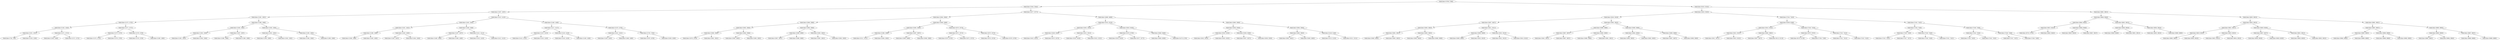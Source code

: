 digraph G{
1404956134 [label="Node{data=[5799, 5799]}"]
1404956134 -> 405535783
405535783 [label="Node{data=[2044, 2044]}"]
405535783 -> 882570734
882570734 [label="Node{data=[1397, 1397]}"]
882570734 -> 783190698
783190698 [label="Node{data=[1381, 1381]}"]
783190698 -> 306217028
306217028 [label="Node{data=[1373, 1373]}"]
306217028 -> 1431145711
1431145711 [label="Node{data=[1345, 1345]}"]
1431145711 -> 907748909
907748909 [label="Node{data=[1031, 1031]}"]
907748909 -> 1824133534
1824133534 [label="Node{data=[759, 759]}"]
907748909 -> 2062479085
2062479085 [label="Node{data=[1328, 1328]}"]
1431145711 -> 1132277675
1132277675 [label="Node{data=[1371, 1371]}"]
1132277675 -> 741884839
741884839 [label="Node{data=[1349, 1349]}"]
1132277675 -> 271749471
271749471 [label="Node{data=[1372, 1372]}"]
306217028 -> 489065522
489065522 [label="Node{data=[1377, 1377]}"]
489065522 -> 931981386
931981386 [label="Node{data=[1375, 1375]}"]
931981386 -> 1497870439
1497870439 [label="Node{data=[1374, 1374]}"]
931981386 -> 1568373369
1568373369 [label="Node{data=[1376, 1376]}"]
489065522 -> 1955932920
1955932920 [label="Node{data=[1379, 1379]}"]
1955932920 -> 604717720
604717720 [label="Node{data=[1378, 1378]}"]
1955932920 -> 1076566774
1076566774 [label="Node{data=[1380, 1380]}"]
783190698 -> 1174734904
1174734904 [label="Node{data=[1389, 1389]}"]
1174734904 -> 463091946
463091946 [label="Node{data=[1385, 1385]}"]
463091946 -> 1702606467
1702606467 [label="Node{data=[1383, 1383]}"]
1702606467 -> 2107632752
2107632752 [label="Node{data=[1382, 1382]}"]
1702606467 -> 322268979
322268979 [label="Node{data=[1384, 1384]}"]
463091946 -> 1495419095
1495419095 [label="Node{data=[1387, 1387]}"]
1495419095 -> 1632973534
1632973534 [label="Node{data=[1386, 1386]}"]
1495419095 -> 1663807208
1663807208 [label="Node{data=[1388, 1388]}"]
1174734904 -> 1532954953
1532954953 [label="Node{data=[1393, 1393]}"]
1532954953 -> 284198405
284198405 [label="Node{data=[1391, 1391]}"]
284198405 -> 1492878599
1492878599 [label="Node{data=[1390, 1390]}"]
284198405 -> 1712925726
1712925726 [label="Node{data=[1392, 1392]}"]
1532954953 -> 1160738005
1160738005 [label="Node{data=[1395, 1395]}"]
1160738005 -> 1367020251
1367020251 [label="Node{data=[1394, 1394]}"]
1160738005 -> 1437361742
1437361742 [label="Node{data=[1396, 1396]}"]
882570734 -> 2054871353
2054871353 [label="Node{data=[1413, 1413]}"]
2054871353 -> 1154319231
1154319231 [label="Node{data=[1405, 1405]}"]
1154319231 -> 1294576887
1294576887 [label="Node{data=[1401, 1401]}"]
1294576887 -> 2063674634
2063674634 [label="Node{data=[1399, 1399]}"]
2063674634 -> 1461620802
1461620802 [label="Node{data=[1398, 1398]}"]
2063674634 -> 2145400741
2145400741 [label="Node{data=[1400, 1400]}"]
1294576887 -> 2142134970
2142134970 [label="Node{data=[1403, 1403]}"]
2142134970 -> 221608248
221608248 [label="Node{data=[1402, 1402]}"]
2142134970 -> 772437084
772437084 [label="Node{data=[1404, 1404]}"]
1154319231 -> 1344877351
1344877351 [label="Node{data=[1409, 1409]}"]
1344877351 -> 1553870890
1553870890 [label="Node{data=[1407, 1407]}"]
1553870890 -> 2051309112
2051309112 [label="Node{data=[1406, 1406]}"]
1553870890 -> 126963128
126963128 [label="Node{data=[1408, 1408]}"]
1344877351 -> 507049574
507049574 [label="Node{data=[1411, 1411]}"]
507049574 -> 864717547
864717547 [label="Node{data=[1410, 1410]}"]
507049574 -> 1785108252
1785108252 [label="Node{data=[1412, 1412]}"]
2054871353 -> 1729624933
1729624933 [label="Node{data=[1449, 1449]}"]
1729624933 -> 1044757031
1044757031 [label="Node{data=[1417, 1417]}"]
1044757031 -> 1501536982
1501536982 [label="Node{data=[1415, 1415]}"]
1501536982 -> 125763730
125763730 [label="Node{data=[1414, 1414]}"]
1501536982 -> 1600851915
1600851915 [label="Node{data=[1416, 1416]}"]
1044757031 -> 1282151043
1282151043 [label="Node{data=[1419, 1419]}"]
1282151043 -> 1755410634
1755410634 [label="Node{data=[1418, 1418]}"]
1282151043 -> 396728028
396728028 [label="Node{data=[1436, 1436]}"]
1729624933 -> 280483508
280483508 [label="Node{data=[1470, 1470]}"]
280483508 -> 1021519403
1021519403 [label="Node{data=[1451, 1451]}"]
1021519403 -> 1604793949
1604793949 [label="Node{data=[1450, 1450]}"]
1021519403 -> 1687111683
1687111683 [label="Node{data=[1469, 1469]}"]
280483508 -> 1243816016
1243816016 [label="Node{data=[1705, 1705]}"]
1243816016 -> 1867810113
1867810113 [label="Node{data=[1679, 1679]}"]
1243816016 -> 161960744
161960744 [label="Node{data=[2038, 2038]}"]
405535783 -> 402050383
402050383 [label="Node{data=[3377, 3377]}"]
402050383 -> 1149525569
1149525569 [label="Node{data=[2094, 2094]}"]
1149525569 -> 263304477
263304477 [label="Node{data=[2086, 2086]}"]
263304477 -> 1018989008
1018989008 [label="Node{data=[2082, 2082]}"]
1018989008 -> 486651837
486651837 [label="Node{data=[2080, 2080]}"]
486651837 -> 2073134090
2073134090 [label="Node{data=[2079, 2079]}"]
486651837 -> 2039140152
2039140152 [label="Node{data=[2081, 2081]}"]
1018989008 -> 555760592
555760592 [label="Node{data=[2084, 2084]}"]
555760592 -> 822926358
822926358 [label="Node{data=[2083, 2083]}"]
555760592 -> 1179299817
1179299817 [label="Node{data=[2085, 2085]}"]
263304477 -> 1771461399
1771461399 [label="Node{data=[2090, 2090]}"]
1771461399 -> 1229460302
1229460302 [label="Node{data=[2088, 2088]}"]
1229460302 -> 510892573
510892573 [label="Node{data=[2087, 2087]}"]
1229460302 -> 223697885
223697885 [label="Node{data=[2089, 2089]}"]
1771461399 -> 1455482755
1455482755 [label="Node{data=[2092, 2092]}"]
1455482755 -> 1595628662
1595628662 [label="Node{data=[2091, 2091]}"]
1455482755 -> 1572505338
1572505338 [label="Node{data=[2093, 2093]}"]
1149525569 -> 2048308515
2048308515 [label="Node{data=[3369, 3369]}"]
2048308515 -> 733722909
733722909 [label="Node{data=[3365, 3365]}"]
733722909 -> 784771312
784771312 [label="Node{data=[2398, 2398]}"]
784771312 -> 667051652
667051652 [label="Node{data=[2221, 2221]}"]
784771312 -> 1756524786
1756524786 [label="Node{data=[3364, 3364]}"]
733722909 -> 506941352
506941352 [label="Node{data=[3367, 3367]}"]
506941352 -> 86894006
86894006 [label="Node{data=[3366, 3366]}"]
506941352 -> 837764561
837764561 [label="Node{data=[3368, 3368]}"]
2048308515 -> 1252099838
1252099838 [label="Node{data=[3373, 3373]}"]
1252099838 -> 1850726925
1850726925 [label="Node{data=[3371, 3371]}"]
1850726925 -> 77955623
77955623 [label="Node{data=[3370, 3370]}"]
1850726925 -> 1336909487
1336909487 [label="Node{data=[3372, 3372]}"]
1252099838 -> 167737298
167737298 [label="Node{data=[3375, 3375]}"]
167737298 -> 426789714
426789714 [label="Node{data=[3374, 3374]}"]
167737298 -> 829183713
829183713 [label="Node{data=[3376, 3376]}"]
402050383 -> 33942661
33942661 [label="Node{data=[4606, 4606]}"]
33942661 -> 1882606320
1882606320 [label="Node{data=[3523, 3523]}"]
1882606320 -> 1795667327
1795667327 [label="Node{data=[3502, 3502]}"]
1795667327 -> 948911520
948911520 [label="Node{data=[3439, 3439]}"]
948911520 -> 365142000
365142000 [label="Node{data=[3423, 3423]}"]
948911520 -> 1465923186
1465923186 [label="Node{data=[3473, 3473]}"]
1795667327 -> 26922412
26922412 [label="Node{data=[3521, 3521]}"]
26922412 -> 1085899266
1085899266 [label="Node{data=[3520, 3520]}"]
26922412 -> 1233959418
1233959418 [label="Node{data=[3522, 3522]}"]
1882606320 -> 529126687
529126687 [label="Node{data=[3616, 3616]}"]
529126687 -> 1210682607
1210682607 [label="Node{data=[3576, 3576]}"]
1210682607 -> 1150074490
1150074490 [label="Node{data=[3533, 3533]}"]
1210682607 -> 1751358584
1751358584 [label="Node{data=[3577, 3577]}"]
529126687 -> 957582662
957582662 [label="Node{data=[3649, 3649]}"]
957582662 -> 1029251199
1029251199 [label="Node{data=[3639, 3639]}"]
957582662 -> 470230720
470230720 [label="Node{data=[4179, 4179]}"]
33942661 -> 1752426852
1752426852 [label="Node{data=[5060, 5060]}"]
1752426852 -> 1294934161
1294934161 [label="Node{data=[5056, 5056]}"]
1294934161 -> 956410771
956410771 [label="Node{data=[5054, 5054]}"]
956410771 -> 479574869
479574869 [label="Node{data=[5053, 5053]}"]
956410771 -> 1801083242
1801083242 [label="Node{data=[5055, 5055]}"]
1294934161 -> 1598412600
1598412600 [label="Node{data=[5058, 5058]}"]
1598412600 -> 1798091376
1798091376 [label="Node{data=[5057, 5057]}"]
1598412600 -> 1515381587
1515381587 [label="Node{data=[5059, 5059]}"]
1752426852 -> 1668968570
1668968570 [label="Node{data=[5064, 5064]}"]
1668968570 -> 318211898
318211898 [label="Node{data=[5062, 5062]}"]
318211898 -> 474355750
474355750 [label="Node{data=[5061, 5061]}"]
318211898 -> 1371748486
1371748486 [label="Node{data=[5063, 5063]}"]
1668968570 -> 1628072804
1628072804 [label="Node{data=[5149, 5149]}"]
1628072804 -> 1340800552
1340800552 [label="Node{data=[5123, 5123]}"]
1628072804 -> 1673615579
1673615579 [label="Node{data=[5221, 5221]}"]
1404956134 -> 730745645
730745645 [label="Node{data=[8102, 8102]}"]
730745645 -> 434979955
434979955 [label="Node{data=[5910, 5910]}"]
434979955 -> 32436952
32436952 [label="Node{data=[5818, 5818]}"]
32436952 -> 1744856510
1744856510 [label="Node{data=[5807, 5807]}"]
1744856510 -> 823041200
823041200 [label="Node{data=[5803, 5803]}"]
823041200 -> 1110677566
1110677566 [label="Node{data=[5801, 5801]}"]
1110677566 -> 884857490
884857490 [label="Node{data=[5800, 5800]}"]
1110677566 -> 1610314798
1610314798 [label="Node{data=[5802, 5802]}"]
823041200 -> 450205821
450205821 [label="Node{data=[5805, 5805]}"]
450205821 -> 1157169521
1157169521 [label="Node{data=[5804, 5804]}"]
450205821 -> 516569654
516569654 [label="Node{data=[5806, 5806]}"]
1744856510 -> 445937605
445937605 [label="Node{data=[5811, 5811]}"]
445937605 -> 741606042
741606042 [label="Node{data=[5809, 5809]}"]
741606042 -> 550141156
550141156 [label="Node{data=[5808, 5808]}"]
741606042 -> 1864296769
1864296769 [label="Node{data=[5810, 5810]}"]
445937605 -> 1443725624
1443725624 [label="Node{data=[5813, 5813]}"]
1443725624 -> 1520527793
1520527793 [label="Node{data=[5812, 5812]}"]
1443725624 -> 704582493
704582493 [label="Node{data=[5814, 5814]}"]
32436952 -> 833856450
833856450 [label="Node{data=[5902, 5902]}"]
833856450 -> 185458829
185458829 [label="Node{data=[5898, 5898]}"]
185458829 -> 1521548476
1521548476 [label="Node{data=[5867, 5867]}"]
1521548476 -> 184842572
184842572 [label="Node{data=[5841, 5841]}"]
1521548476 -> 654665309
654665309 [label="Node{data=[5887, 5887]}"]
185458829 -> 1139340216
1139340216 [label="Node{data=[5900, 5900]}"]
1139340216 -> 518042213
518042213 [label="Node{data=[5899, 5899]}"]
1139340216 -> 906389228
906389228 [label="Node{data=[5901, 5901]}"]
833856450 -> 985520639
985520639 [label="Node{data=[5906, 5906]}"]
985520639 -> 1053591587
1053591587 [label="Node{data=[5904, 5904]}"]
1053591587 -> 631535109
631535109 [label="Node{data=[5903, 5903]}"]
1053591587 -> 546329947
546329947 [label="Node{data=[5905, 5905]}"]
985520639 -> 1958089367
1958089367 [label="Node{data=[5908, 5908]}"]
1958089367 -> 786502066
786502066 [label="Node{data=[5907, 5907]}"]
1958089367 -> 678649397
678649397 [label="Node{data=[5909, 5909]}"]
434979955 -> 174849261
174849261 [label="Node{data=[7424, 7424]}"]
174849261 -> 1309500829
1309500829 [label="Node{data=[6169, 6169]}"]
1309500829 -> 1749520751
1749520751 [label="Node{data=[5914, 5914]}"]
1749520751 -> 1526200484
1526200484 [label="Node{data=[5912, 5912]}"]
1526200484 -> 263125891
263125891 [label="Node{data=[5911, 5911]}"]
1526200484 -> 707417702
707417702 [label="Node{data=[5913, 5913]}"]
1749520751 -> 2117232293
2117232293 [label="Node{data=[5982, 5982]}"]
2117232293 -> 459637535
459637535 [label="Node{data=[5957, 5957]}"]
2117232293 -> 1668223251
1668223251 [label="Node{data=[6113, 6113]}"]
1309500829 -> 453960318
453960318 [label="Node{data=[7420, 7420]}"]
453960318 -> 1994701044
1994701044 [label="Node{data=[6767, 6767]}"]
1994701044 -> 1101967436
1101967436 [label="Node{data=[6176, 6176]}"]
1994701044 -> 1515378403
1515378403 [label="Node{data=[7239, 7239]}"]
453960318 -> 916705989
916705989 [label="Node{data=[7422, 7422]}"]
916705989 -> 1708392445
1708392445 [label="Node{data=[7421, 7421]}"]
916705989 -> 1372266459
1372266459 [label="Node{data=[7423, 7423]}"]
174849261 -> 501362383
501362383 [label="Node{data=[7432, 7432]}"]
501362383 -> 897573452
897573452 [label="Node{data=[7428, 7428]}"]
897573452 -> 1328140041
1328140041 [label="Node{data=[7426, 7426]}"]
1328140041 -> 1184179440
1184179440 [label="Node{data=[7425, 7425]}"]
1328140041 -> 1242427067
1242427067 [label="Node{data=[7427, 7427]}"]
897573452 -> 2754612
2754612 [label="Node{data=[7430, 7430]}"]
2754612 -> 33218239
33218239 [label="Node{data=[7429, 7429]}"]
2754612 -> 1856493780
1856493780 [label="Node{data=[7431, 7431]}"]
501362383 -> 1274715021
1274715021 [label="Node{data=[7436, 7436]}"]
1274715021 -> 465654126
465654126 [label="Node{data=[7434, 7434]}"]
465654126 -> 1285127055
1285127055 [label="Node{data=[7433, 7433]}"]
465654126 -> 480799664
480799664 [label="Node{data=[7435, 7435]}"]
1274715021 -> 51494235
51494235 [label="Node{data=[7438, 7438]}"]
51494235 -> 306890358
306890358 [label="Node{data=[7437, 7437]}"]
51494235 -> 361271987
361271987 [label="Node{data=[7439, 7439]}"]
730745645 -> 1243778649
1243778649 [label="Node{data=[8891, 8891]}"]
1243778649 -> 1154947363
1154947363 [label="Node{data=[8848, 8848]}"]
1154947363 -> 6954681
6954681 [label="Node{data=[8844, 8844]}"]
6954681 -> 1361451277
1361451277 [label="Node{data=[8813, 8813]}"]
1361451277 -> 254285110
254285110 [label="Node{data=[8755, 8755]}"]
1361451277 -> 1942625265
1942625265 [label="Node{data=[8843, 8843]}"]
6954681 -> 595942631
595942631 [label="Node{data=[8846, 8846]}"]
595942631 -> 1116395499
1116395499 [label="Node{data=[8845, 8845]}"]
595942631 -> 231013161
231013161 [label="Node{data=[8847, 8847]}"]
1154947363 -> 787639539
787639539 [label="Node{data=[8852, 8852]}"]
787639539 -> 655982510
655982510 [label="Node{data=[8850, 8850]}"]
655982510 -> 859357481
859357481 [label="Node{data=[8849, 8849]}"]
655982510 -> 428829140
428829140 [label="Node{data=[8851, 8851]}"]
787639539 -> 606542818
606542818 [label="Node{data=[8854, 8854]}"]
606542818 -> 1211098311
1211098311 [label="Node{data=[8853, 8853]}"]
606542818 -> 1038832994
1038832994 [label="Node{data=[8890, 8890]}"]
1243778649 -> 1606961858
1606961858 [label="Node{data=[8955, 8955]}"]
1606961858 -> 1135391442
1135391442 [label="Node{data=[8925, 8925]}"]
1135391442 -> 1955758012
1955758012 [label="Node{data=[8921, 8921]}"]
1955758012 -> 322266121
322266121 [label="Node{data=[8919, 8919]}"]
322266121 -> 246850295
246850295 [label="Node{data=[8892, 8892]}"]
322266121 -> 673889233
673889233 [label="Node{data=[8920, 8920]}"]
1955758012 -> 1327652599
1327652599 [label="Node{data=[8923, 8923]}"]
1327652599 -> 2005892662
2005892662 [label="Node{data=[8922, 8922]}"]
1327652599 -> 1284885290
1284885290 [label="Node{data=[8924, 8924]}"]
1135391442 -> 832312666
832312666 [label="Node{data=[8929, 8929]}"]
832312666 -> 1821646968
1821646968 [label="Node{data=[8927, 8927]}"]
1821646968 -> 1625722130
1625722130 [label="Node{data=[8926, 8926]}"]
1821646968 -> 38323903
38323903 [label="Node{data=[8928, 8928]}"]
832312666 -> 1403987305
1403987305 [label="Node{data=[8931, 8931]}"]
1403987305 -> 511006852
511006852 [label="Node{data=[8930, 8930]}"]
1403987305 -> 1244645445
1244645445 [label="Node{data=[8932, 8932]}"]
1606961858 -> 244748929
244748929 [label="Node{data=[8991, 8991]}"]
244748929 -> 607681111
607681111 [label="Node{data=[8987, 8987]}"]
607681111 -> 272480044
272480044 [label="Node{data=[8985, 8985]}"]
272480044 -> 618932366
618932366 [label="Node{data=[8984, 8984]}"]
272480044 -> 509391881
509391881 [label="Node{data=[8986, 8986]}"]
607681111 -> 2035388247
2035388247 [label="Node{data=[8989, 8989]}"]
2035388247 -> 78173062
78173062 [label="Node{data=[8988, 8988]}"]
2035388247 -> 17640389
17640389 [label="Node{data=[8990, 8990]}"]
244748929 -> 2055875345
2055875345 [label="Node{data=[8995, 8995]}"]
2055875345 -> 257177632
257177632 [label="Node{data=[8993, 8993]}"]
257177632 -> 1294139055
1294139055 [label="Node{data=[8992, 8992]}"]
257177632 -> 622442445
622442445 [label="Node{data=[8994, 8994]}"]
2055875345 -> 249615068
249615068 [label="Node{data=[8997, 8997]}"]
249615068 -> 542862872
542862872 [label="Node{data=[8996, 8996]}"]
249615068 -> 2052467514
2052467514 [label="Node{data=[8998, 8998]}"]
}